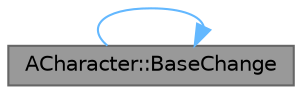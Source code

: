 digraph "ACharacter::BaseChange"
{
 // INTERACTIVE_SVG=YES
 // LATEX_PDF_SIZE
  bgcolor="transparent";
  edge [fontname=Helvetica,fontsize=10,labelfontname=Helvetica,labelfontsize=10];
  node [fontname=Helvetica,fontsize=10,shape=box,height=0.2,width=0.4];
  rankdir="LR";
  Node1 [id="Node000001",label="ACharacter::BaseChange",height=0.2,width=0.4,color="gray40", fillcolor="grey60", style="filled", fontcolor="black",tooltip="Event called after actor's base changes (if SetBase was requested to notify us with bNotifyPawn)."];
  Node1 -> Node1 [id="edge1_Node000001_Node000001",color="steelblue1",style="solid",tooltip=" "];
}
